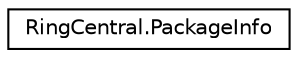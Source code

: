 digraph "Graphical Class Hierarchy"
{
 // LATEX_PDF_SIZE
  edge [fontname="Helvetica",fontsize="10",labelfontname="Helvetica",labelfontsize="10"];
  node [fontname="Helvetica",fontsize="10",shape=record];
  rankdir="LR";
  Node0 [label="RingCentral.PackageInfo",height=0.2,width=0.4,color="black", fillcolor="white", style="filled",URL="$classRingCentral_1_1PackageInfo.html",tooltip=" "];
}
